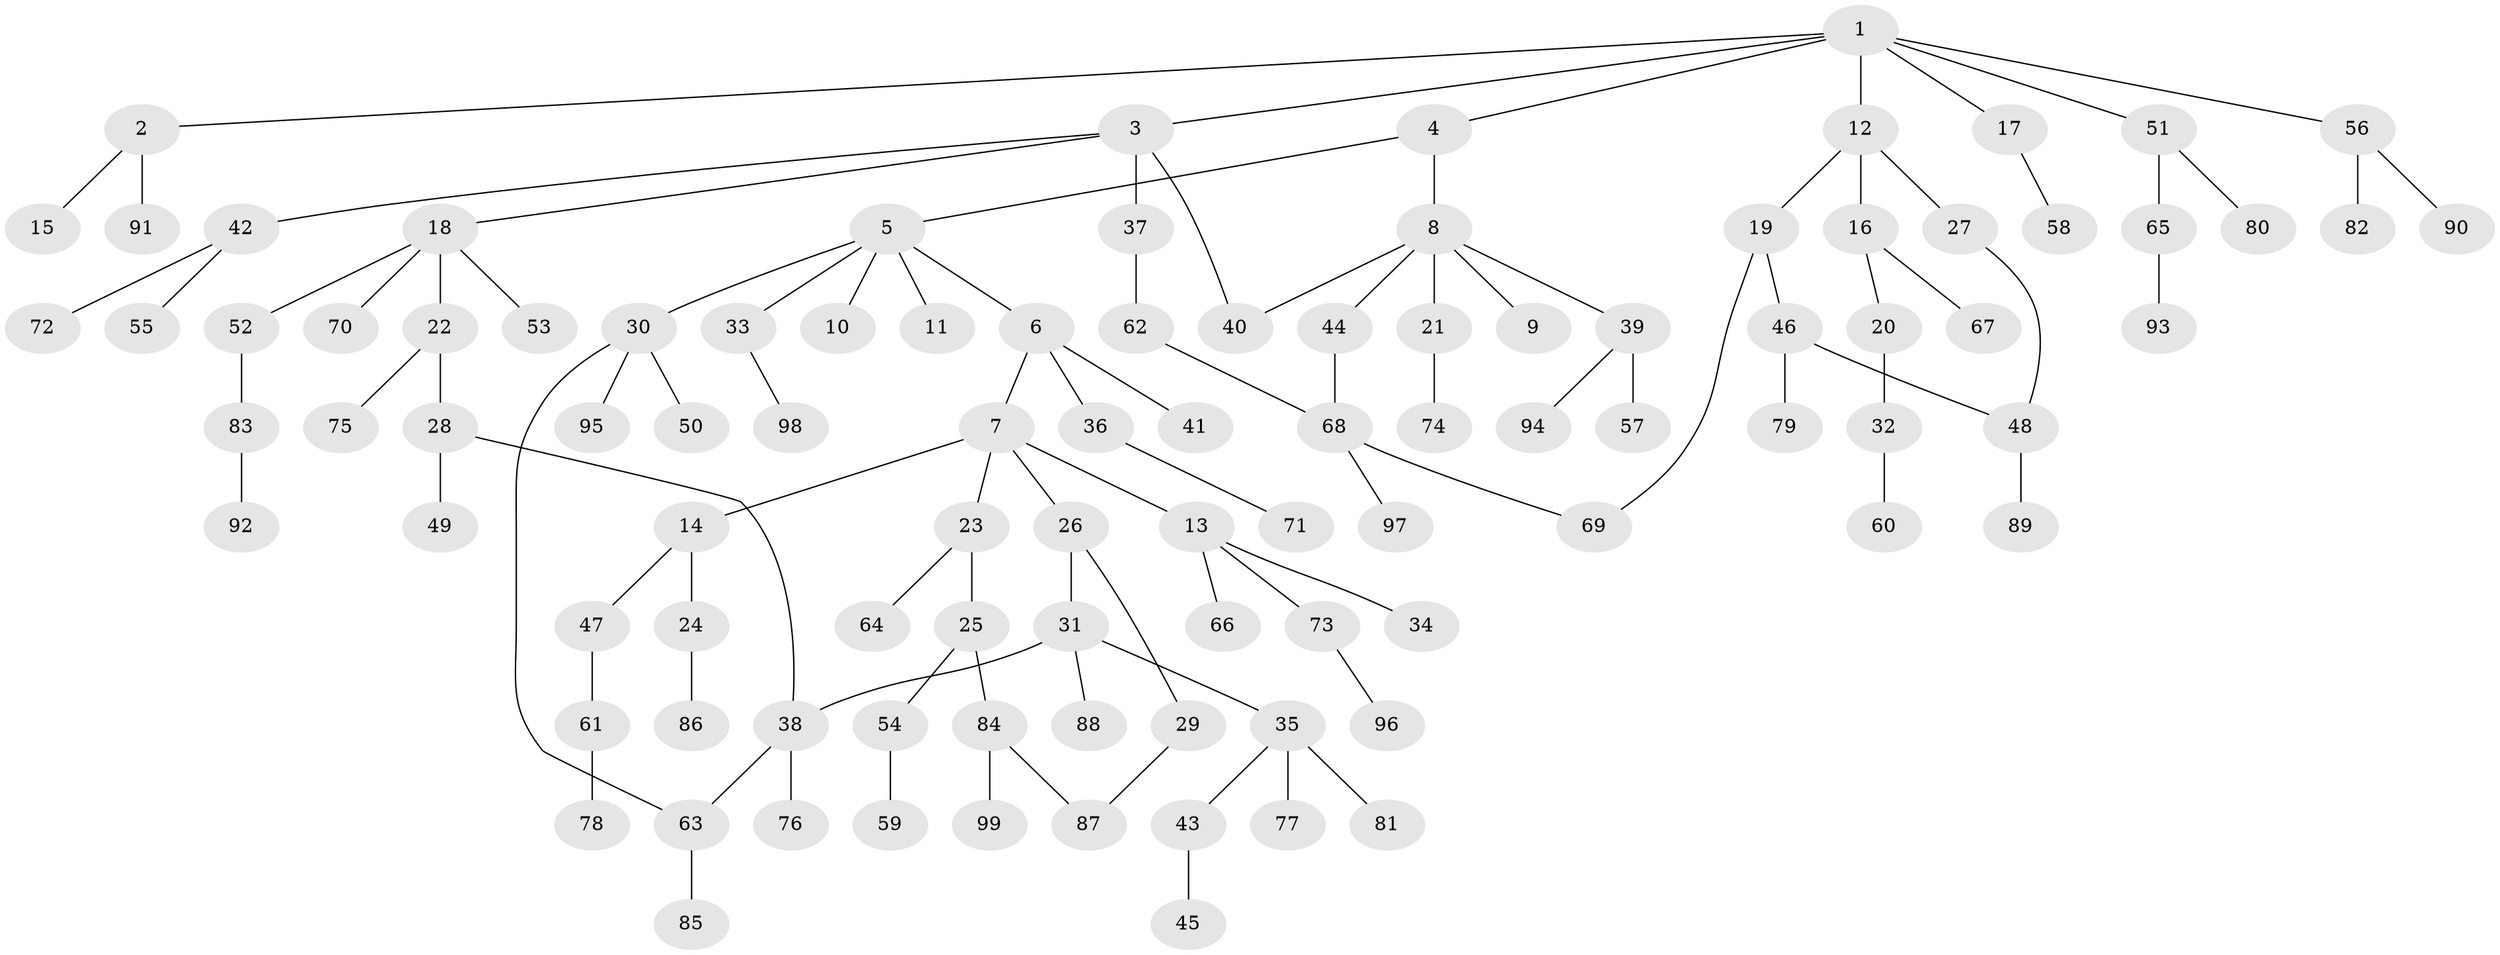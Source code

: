 // coarse degree distribution, {11: 0.06896551724137931, 4: 0.034482758620689655, 6: 0.034482758620689655, 1: 0.6551724137931034, 2: 0.1724137931034483, 3: 0.034482758620689655}
// Generated by graph-tools (version 1.1) at 2025/17/03/04/25 18:17:10]
// undirected, 99 vertices, 105 edges
graph export_dot {
graph [start="1"]
  node [color=gray90,style=filled];
  1;
  2;
  3;
  4;
  5;
  6;
  7;
  8;
  9;
  10;
  11;
  12;
  13;
  14;
  15;
  16;
  17;
  18;
  19;
  20;
  21;
  22;
  23;
  24;
  25;
  26;
  27;
  28;
  29;
  30;
  31;
  32;
  33;
  34;
  35;
  36;
  37;
  38;
  39;
  40;
  41;
  42;
  43;
  44;
  45;
  46;
  47;
  48;
  49;
  50;
  51;
  52;
  53;
  54;
  55;
  56;
  57;
  58;
  59;
  60;
  61;
  62;
  63;
  64;
  65;
  66;
  67;
  68;
  69;
  70;
  71;
  72;
  73;
  74;
  75;
  76;
  77;
  78;
  79;
  80;
  81;
  82;
  83;
  84;
  85;
  86;
  87;
  88;
  89;
  90;
  91;
  92;
  93;
  94;
  95;
  96;
  97;
  98;
  99;
  1 -- 2;
  1 -- 3;
  1 -- 4;
  1 -- 12;
  1 -- 17;
  1 -- 51;
  1 -- 56;
  2 -- 15;
  2 -- 91;
  3 -- 18;
  3 -- 37;
  3 -- 40;
  3 -- 42;
  4 -- 5;
  4 -- 8;
  5 -- 6;
  5 -- 10;
  5 -- 11;
  5 -- 30;
  5 -- 33;
  6 -- 7;
  6 -- 36;
  6 -- 41;
  7 -- 13;
  7 -- 14;
  7 -- 23;
  7 -- 26;
  8 -- 9;
  8 -- 21;
  8 -- 39;
  8 -- 44;
  8 -- 40;
  12 -- 16;
  12 -- 19;
  12 -- 27;
  13 -- 34;
  13 -- 66;
  13 -- 73;
  14 -- 24;
  14 -- 47;
  16 -- 20;
  16 -- 67;
  17 -- 58;
  18 -- 22;
  18 -- 52;
  18 -- 53;
  18 -- 70;
  19 -- 46;
  19 -- 69;
  20 -- 32;
  21 -- 74;
  22 -- 28;
  22 -- 75;
  23 -- 25;
  23 -- 64;
  24 -- 86;
  25 -- 54;
  25 -- 84;
  26 -- 29;
  26 -- 31;
  27 -- 48;
  28 -- 38;
  28 -- 49;
  29 -- 87;
  30 -- 50;
  30 -- 63;
  30 -- 95;
  31 -- 35;
  31 -- 88;
  31 -- 38;
  32 -- 60;
  33 -- 98;
  35 -- 43;
  35 -- 77;
  35 -- 81;
  36 -- 71;
  37 -- 62;
  38 -- 76;
  38 -- 63;
  39 -- 57;
  39 -- 94;
  42 -- 55;
  42 -- 72;
  43 -- 45;
  44 -- 68;
  46 -- 48;
  46 -- 79;
  47 -- 61;
  48 -- 89;
  51 -- 65;
  51 -- 80;
  52 -- 83;
  54 -- 59;
  56 -- 82;
  56 -- 90;
  61 -- 78;
  62 -- 68;
  63 -- 85;
  65 -- 93;
  68 -- 69;
  68 -- 97;
  73 -- 96;
  83 -- 92;
  84 -- 99;
  84 -- 87;
}
